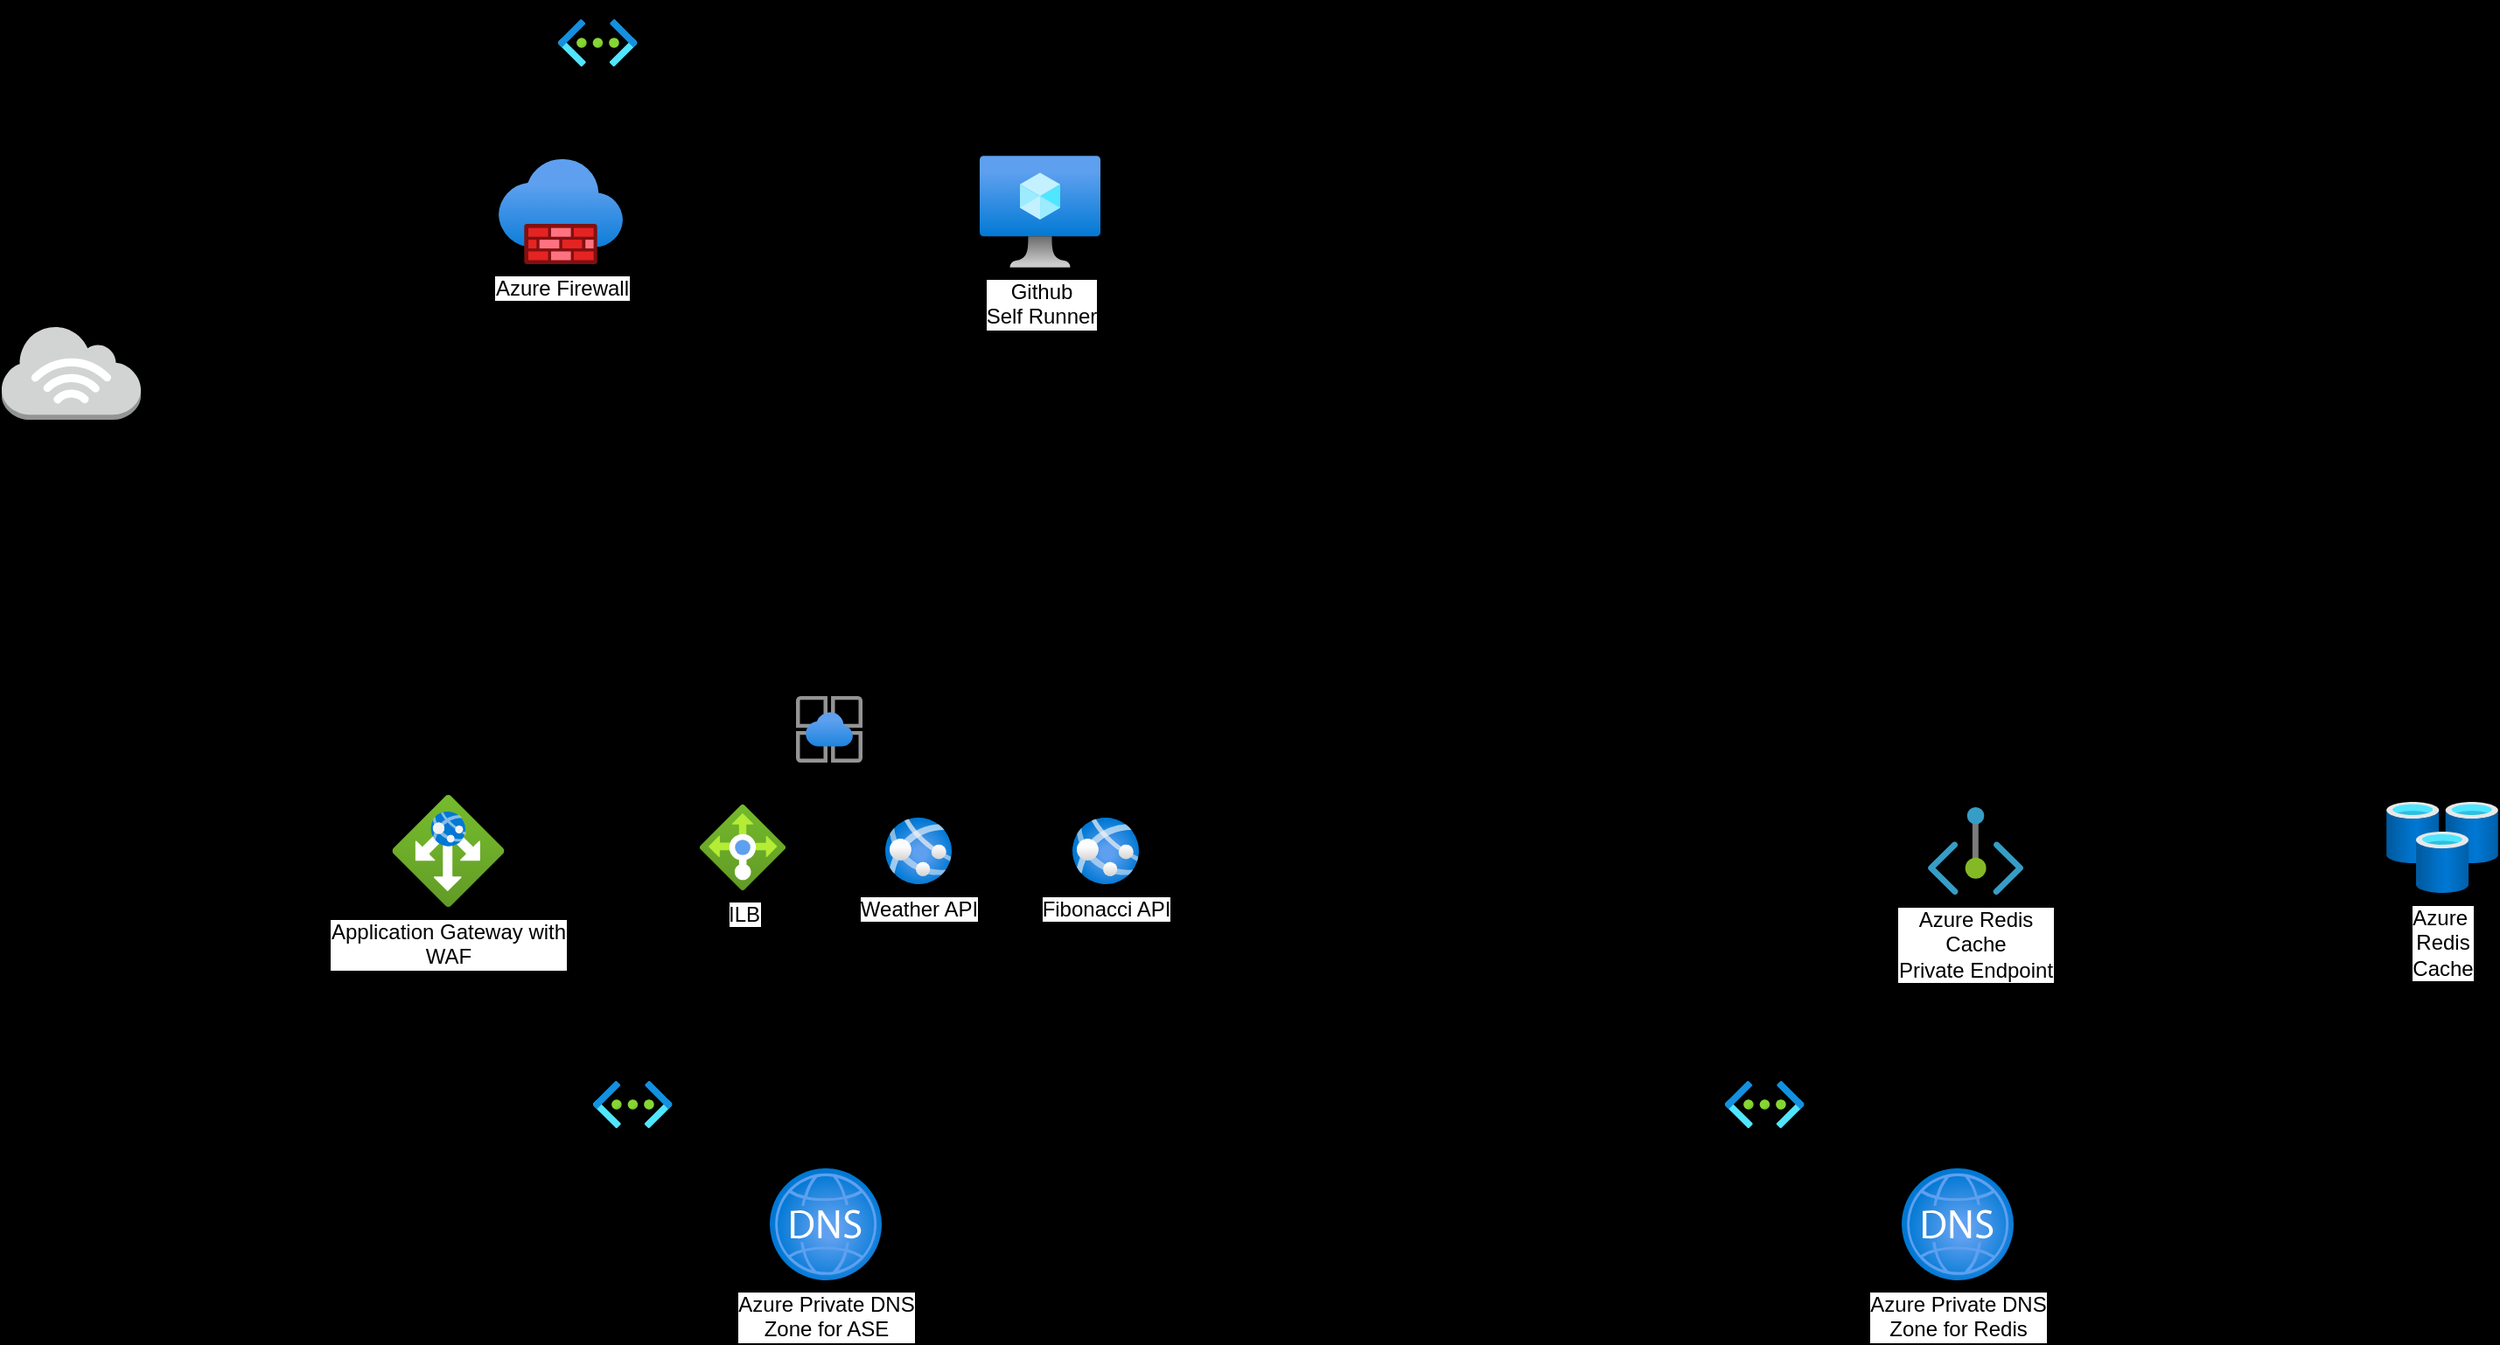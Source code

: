 <mxfile>
    <diagram id="5NqFW7M_PTOesCqyDeyE" name="Page-1">
        <mxGraphModel dx="2515" dy="1043" grid="0" gridSize="10" guides="1" tooltips="1" connect="1" arrows="1" fold="1" page="0" pageScale="1" pageWidth="850" pageHeight="1100" background="#000000" math="0" shadow="0">
            <root>
                <mxCell id="0"/>
                <mxCell id="1" parent="0"/>
                <mxCell id="9" value="" style="rounded=1;whiteSpace=wrap;html=1;fillColor=none;" parent="1" vertex="1">
                    <mxGeometry x="120" y="374" width="578" height="306" as="geometry"/>
                </mxCell>
                <mxCell id="38" style="edgeStyle=none;html=1;fontSize=17;startArrow=classic;startFill=1;" parent="1" source="5" target="24" edge="1">
                    <mxGeometry relative="1" as="geometry"/>
                </mxCell>
                <mxCell id="5" value="Application Gateway with&lt;br&gt;WAF" style="aspect=fixed;html=1;points=[];align=center;image;fontSize=12;image=img/lib/azure2/networking/Application_Gateways.svg;" parent="1" vertex="1">
                    <mxGeometry x="161.23" y="477.5" width="64" height="64" as="geometry"/>
                </mxCell>
                <mxCell id="62" style="edgeStyle=none;html=1;exitX=1;exitY=0.5;exitDx=0;exitDy=0;entryX=0.5;entryY=0;entryDx=0;entryDy=0;startArrow=classic;startFill=1;" parent="1" edge="1">
                    <mxGeometry relative="1" as="geometry">
                        <mxPoint x="628" y="157" as="sourcePoint"/>
                        <mxPoint x="1063" y="377" as="targetPoint"/>
                        <Array as="points">
                            <mxPoint x="1063" y="157"/>
                        </Array>
                    </mxGeometry>
                </mxCell>
                <mxCell id="15" value="" style="rounded=1;whiteSpace=wrap;html=1;fillColor=none;" parent="1" vertex="1">
                    <mxGeometry x="184" y="24" width="440" height="260" as="geometry"/>
                </mxCell>
                <mxCell id="6" value="Azure Firewall" style="aspect=fixed;html=1;points=[];align=center;image;fontSize=12;image=img/lib/azure2/networking/Firewalls.svg;" parent="1" vertex="1">
                    <mxGeometry x="222" y="114" width="71" height="60" as="geometry"/>
                </mxCell>
                <mxCell id="17" value="Azure Private DNS&lt;br&gt;Zone for ASE" style="aspect=fixed;html=1;points=[];align=center;image;fontSize=12;image=img/lib/azure2/networking/DNS_Zones.svg;fillColor=#E8E8E8;" parent="1" vertex="1">
                    <mxGeometry x="377" y="691" width="64" height="64" as="geometry"/>
                </mxCell>
                <mxCell id="29" value="" style="group" parent="1" vertex="1" connectable="0">
                    <mxGeometry x="337" y="405" width="319" height="209" as="geometry"/>
                </mxCell>
                <mxCell id="2" value="" style="aspect=fixed;html=1;points=[];align=center;image;fontSize=12;image=img/lib/azure2/app_services/App_Service_Environments.svg;" parent="29" vertex="1">
                    <mxGeometry x="55" y="16" width="38" height="38" as="geometry"/>
                </mxCell>
                <mxCell id="25" value="" style="rounded=1;whiteSpace=wrap;html=1;fillColor=none;" parent="29" vertex="1">
                    <mxGeometry x="23" width="296" height="209" as="geometry"/>
                </mxCell>
                <mxCell id="24" value="ILB" style="aspect=fixed;html=1;points=[];align=center;image;fontSize=12;image=img/lib/azure2/networking/Load_Balancers.svg;" parent="29" vertex="1">
                    <mxGeometry y="78" width="49" height="49" as="geometry"/>
                </mxCell>
                <mxCell id="26" value="Weather API" style="aspect=fixed;html=1;points=[];align=center;image;fontSize=12;image=img/lib/azure2/app_services/App_Services.svg;" parent="29" vertex="1">
                    <mxGeometry x="106" y="85.5" width="38" height="38" as="geometry"/>
                </mxCell>
                <mxCell id="27" value="Fibonacci API" style="aspect=fixed;html=1;points=[];align=center;image;fontSize=12;image=img/lib/azure2/app_services/App_Services.svg;" parent="29" vertex="1">
                    <mxGeometry x="213" y="85.5" width="38" height="38" as="geometry"/>
                </mxCell>
                <mxCell id="28" value="App Service &lt;br style=&quot;font-size: 17px&quot;&gt;Environment" style="text;html=1;resizable=0;autosize=1;align=center;verticalAlign=middle;points=[];fillColor=none;strokeColor=none;rounded=0;fontSize=17;" parent="29" vertex="1">
                    <mxGeometry x="120" y="13" width="105" height="44" as="geometry"/>
                </mxCell>
                <mxCell id="31" value="" style="group" parent="1" vertex="1" connectable="0">
                    <mxGeometry x="276" y="641" width="277.5" height="27" as="geometry"/>
                </mxCell>
                <mxCell id="8" value="" style="aspect=fixed;html=1;points=[];align=center;image;fontSize=12;image=img/lib/azure2/networking/Virtual_Networks.svg;" parent="31" vertex="1">
                    <mxGeometry width="45.23" height="27" as="geometry"/>
                </mxCell>
                <mxCell id="30" value="Azure Virtual Network Spoke" style="text;html=1;resizable=0;autosize=1;align=center;verticalAlign=middle;points=[];fillColor=none;strokeColor=none;rounded=0;fontSize=17;" parent="31" vertex="1">
                    <mxGeometry x="50.5" y="3" width="227" height="24" as="geometry"/>
                </mxCell>
                <mxCell id="32" value="" style="group" parent="1" vertex="1" connectable="0">
                    <mxGeometry x="256" y="34" width="277.5" height="27" as="geometry"/>
                </mxCell>
                <mxCell id="33" value="" style="aspect=fixed;html=1;points=[];align=center;image;fontSize=12;image=img/lib/azure2/networking/Virtual_Networks.svg;" parent="32" vertex="1">
                    <mxGeometry width="45.23" height="27" as="geometry"/>
                </mxCell>
                <mxCell id="34" value="Azure Virtual Network Hub" style="text;html=1;resizable=0;autosize=1;align=center;verticalAlign=middle;points=[];fillColor=none;strokeColor=none;rounded=0;fontSize=17;" parent="32" vertex="1">
                    <mxGeometry x="59.5" y="3" width="210" height="24" as="geometry"/>
                </mxCell>
                <mxCell id="35" value="Github&lt;br&gt;Self Runner" style="aspect=fixed;html=1;points=[];align=center;image;fontSize=12;image=img/lib/azure2/compute/Virtual_Machine.svg;fillColor=#B3B3B3;" parent="1" vertex="1">
                    <mxGeometry x="497" y="112" width="69" height="64" as="geometry"/>
                </mxCell>
                <mxCell id="37" style="edgeStyle=none;html=1;fontSize=17;startArrow=classic;startFill=1;" parent="1" target="5" edge="1">
                    <mxGeometry relative="1" as="geometry">
                        <mxPoint x="-22" y="291" as="sourcePoint"/>
                        <Array as="points">
                            <mxPoint x="-22" y="510"/>
                        </Array>
                    </mxGeometry>
                </mxCell>
                <mxCell id="36" value="Internet" style="outlineConnect=0;dashed=0;verticalLabelPosition=bottom;verticalAlign=top;align=center;html=1;shape=mxgraph.aws3.internet_3;fillColor=#D2D3D3;gradientColor=none;fontSize=17;" parent="1" vertex="1">
                    <mxGeometry x="-62" y="209" width="79.5" height="54" as="geometry"/>
                </mxCell>
                <mxCell id="39" style="edgeStyle=none;html=1;fontSize=17;exitX=0.5;exitY=0;exitDx=0;exitDy=0;startArrow=classic;startFill=1;" parent="1" source="25" edge="1">
                    <mxGeometry relative="1" as="geometry">
                        <mxPoint x="264" y="204" as="targetPoint"/>
                        <Array as="points">
                            <mxPoint x="508" y="324"/>
                            <mxPoint x="264" y="324"/>
                        </Array>
                    </mxGeometry>
                </mxCell>
                <mxCell id="46" value="" style="rounded=1;whiteSpace=wrap;html=1;fillColor=none;" parent="1" vertex="1">
                    <mxGeometry x="858" y="374" width="402" height="306" as="geometry"/>
                </mxCell>
                <mxCell id="54" value="" style="group" parent="1" vertex="1" connectable="0">
                    <mxGeometry x="923" y="641" width="300.5" height="27" as="geometry"/>
                </mxCell>
                <mxCell id="55" value="" style="aspect=fixed;html=1;points=[];align=center;image;fontSize=12;image=img/lib/azure2/networking/Virtual_Networks.svg;" parent="54" vertex="1">
                    <mxGeometry width="45.23" height="27" as="geometry"/>
                </mxCell>
                <mxCell id="56" value="&amp;nbsp; &amp;nbsp; Azure Virtual Network Spoke DB" style="text;html=1;resizable=0;autosize=1;align=center;verticalAlign=middle;points=[];fillColor=none;strokeColor=none;rounded=0;fontSize=17;" parent="54" vertex="1">
                    <mxGeometry x="27.5" y="3" width="273" height="24" as="geometry"/>
                </mxCell>
                <mxCell id="49" value="" style="rounded=1;whiteSpace=wrap;html=1;fillColor=none;" parent="1" vertex="1">
                    <mxGeometry x="977" y="443" width="177" height="147" as="geometry"/>
                </mxCell>
                <mxCell id="57" value="Azure Private DNS&lt;br&gt;Zone for Redis" style="aspect=fixed;html=1;points=[];align=center;image;fontSize=12;image=img/lib/azure2/networking/DNS_Zones.svg;fillColor=#E8E8E8;" parent="1" vertex="1">
                    <mxGeometry x="1024" y="691" width="64" height="64" as="geometry"/>
                </mxCell>
                <mxCell id="58" value="Azure&amp;nbsp;&lt;br&gt;Redis&lt;br&gt;Cache" style="aspect=fixed;html=1;points=[];align=center;image;fontSize=12;image=img/lib/azure2/databases/Cache_Redis.svg;" parent="1" vertex="1">
                    <mxGeometry x="1301" y="481.5" width="64" height="52" as="geometry"/>
                </mxCell>
                <mxCell id="64" style="edgeStyle=none;html=1;startArrow=classic;startFill=1;endArrow=none;endFill=0;" edge="1" parent="1" source="59">
                    <mxGeometry relative="1" as="geometry">
                        <mxPoint x="1296" y="510" as="targetPoint"/>
                    </mxGeometry>
                </mxCell>
                <mxCell id="59" value="Azure Redis&lt;br&gt;Cache&lt;br&gt;Private Endpoint" style="aspect=fixed;html=1;points=[];align=center;image;fontSize=12;image=img/lib/azure2/networking/Private_Endpoint.svg;" parent="1" vertex="1">
                    <mxGeometry x="1039" y="484.5" width="54.55" height="50" as="geometry"/>
                </mxCell>
            </root>
        </mxGraphModel>
    </diagram>
</mxfile>